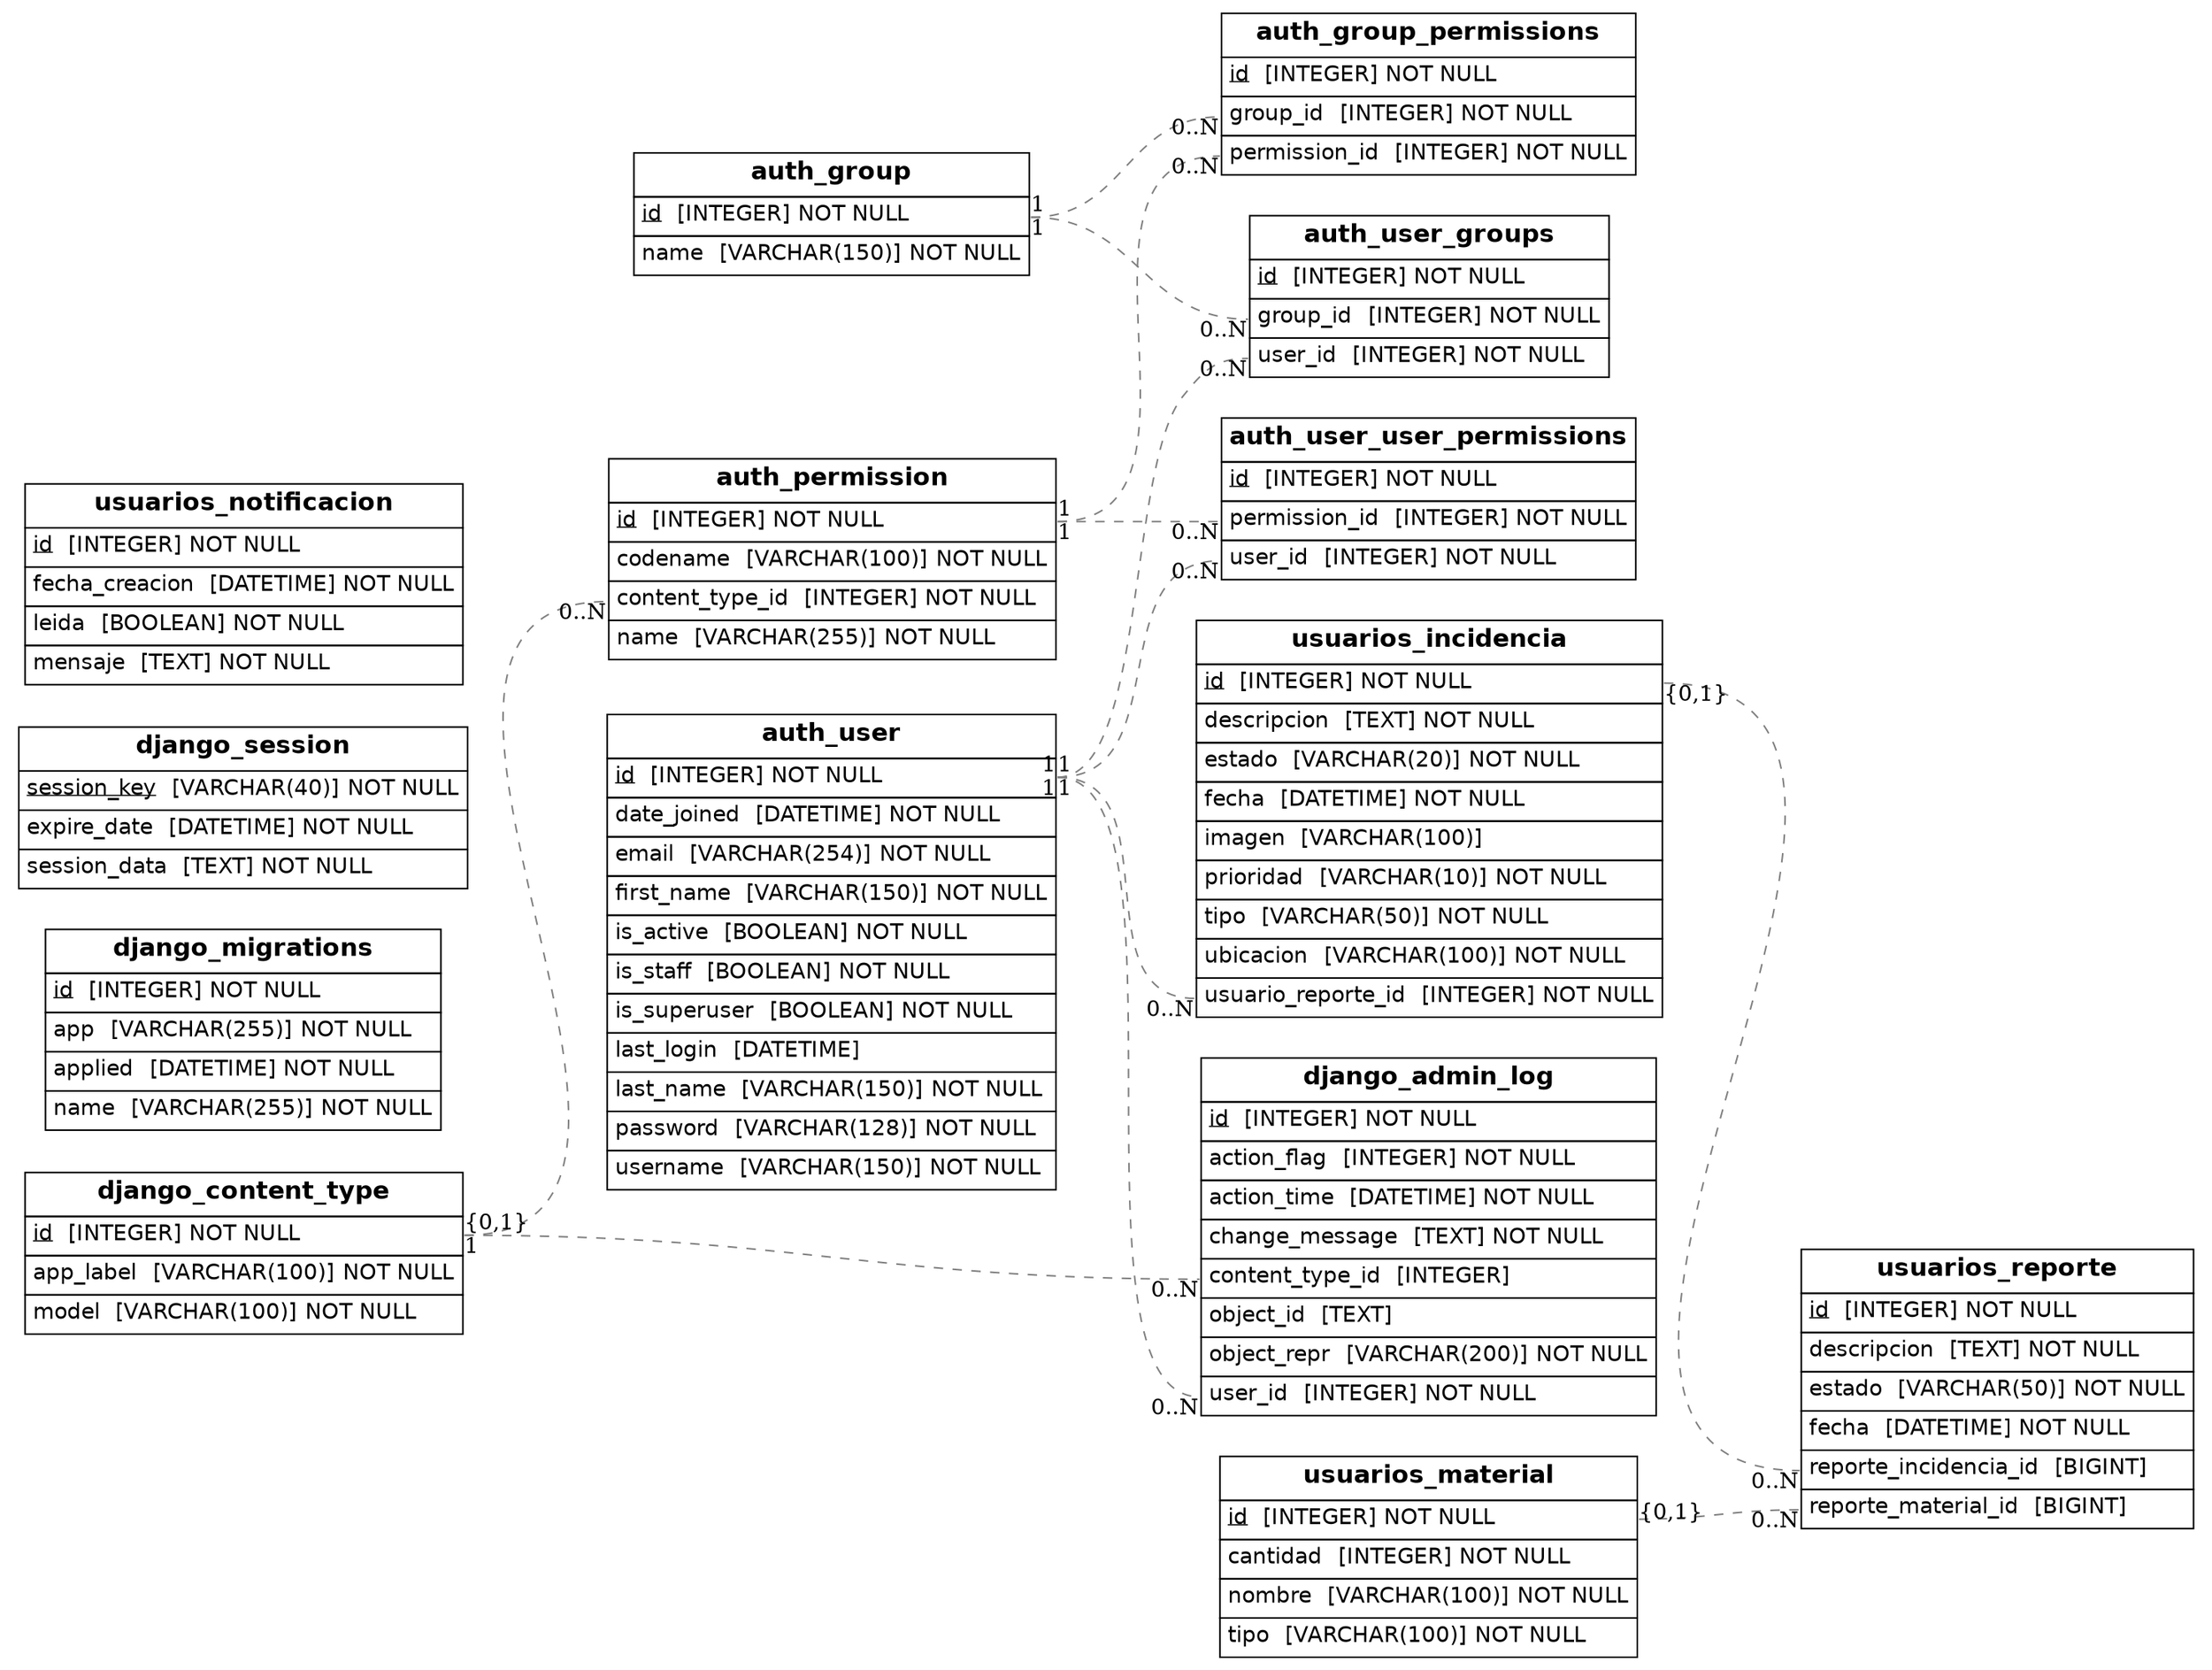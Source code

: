 
      graph {
         graph [rankdir=LR];
         node [label="\N",
             shape=plaintext
         ];
         edge [color=gray50,
             minlen=2,
             style=dashed
         ];
      
"auth_group" [label=<<FONT FACE="Helvetica"><TABLE BORDER="0" CELLBORDER="1" CELLPADDING="4" CELLSPACING="0"><TR><TD><B><FONT POINT-SIZE="16">auth_group</FONT></B></TD></TR><TR><TD ALIGN="LEFT" PORT="id"><u><FONT>id</FONT></u> <FONT> [INTEGER]</FONT> NOT NULL</TD></TR><TR><TD ALIGN="LEFT" PORT="name"><FONT>name</FONT> <FONT> [VARCHAR(150)]</FONT> NOT NULL</TD></TR></TABLE></FONT>>];
"auth_group_permissions" [label=<<FONT FACE="Helvetica"><TABLE BORDER="0" CELLBORDER="1" CELLPADDING="4" CELLSPACING="0"><TR><TD><B><FONT POINT-SIZE="16">auth_group_permissions</FONT></B></TD></TR><TR><TD ALIGN="LEFT" PORT="id"><u><FONT>id</FONT></u> <FONT> [INTEGER]</FONT> NOT NULL</TD></TR><TR><TD ALIGN="LEFT" PORT="group_id"><FONT>group_id</FONT> <FONT> [INTEGER]</FONT> NOT NULL</TD></TR><TR><TD ALIGN="LEFT" PORT="permission_id"><FONT>permission_id</FONT> <FONT> [INTEGER]</FONT> NOT NULL</TD></TR></TABLE></FONT>>];
"auth_permission" [label=<<FONT FACE="Helvetica"><TABLE BORDER="0" CELLBORDER="1" CELLPADDING="4" CELLSPACING="0"><TR><TD><B><FONT POINT-SIZE="16">auth_permission</FONT></B></TD></TR><TR><TD ALIGN="LEFT" PORT="id"><u><FONT>id</FONT></u> <FONT> [INTEGER]</FONT> NOT NULL</TD></TR><TR><TD ALIGN="LEFT" PORT="codename"><FONT>codename</FONT> <FONT> [VARCHAR(100)]</FONT> NOT NULL</TD></TR><TR><TD ALIGN="LEFT" PORT="content_type_id"><FONT>content_type_id</FONT> <FONT> [INTEGER]</FONT> NOT NULL</TD></TR><TR><TD ALIGN="LEFT" PORT="name"><FONT>name</FONT> <FONT> [VARCHAR(255)]</FONT> NOT NULL</TD></TR></TABLE></FONT>>];
"django_content_type" [label=<<FONT FACE="Helvetica"><TABLE BORDER="0" CELLBORDER="1" CELLPADDING="4" CELLSPACING="0"><TR><TD><B><FONT POINT-SIZE="16">django_content_type</FONT></B></TD></TR><TR><TD ALIGN="LEFT" PORT="id"><u><FONT>id</FONT></u> <FONT> [INTEGER]</FONT> NOT NULL</TD></TR><TR><TD ALIGN="LEFT" PORT="app_label"><FONT>app_label</FONT> <FONT> [VARCHAR(100)]</FONT> NOT NULL</TD></TR><TR><TD ALIGN="LEFT" PORT="model"><FONT>model</FONT> <FONT> [VARCHAR(100)]</FONT> NOT NULL</TD></TR></TABLE></FONT>>];
"auth_user" [label=<<FONT FACE="Helvetica"><TABLE BORDER="0" CELLBORDER="1" CELLPADDING="4" CELLSPACING="0"><TR><TD><B><FONT POINT-SIZE="16">auth_user</FONT></B></TD></TR><TR><TD ALIGN="LEFT" PORT="id"><u><FONT>id</FONT></u> <FONT> [INTEGER]</FONT> NOT NULL</TD></TR><TR><TD ALIGN="LEFT" PORT="date_joined"><FONT>date_joined</FONT> <FONT> [DATETIME]</FONT> NOT NULL</TD></TR><TR><TD ALIGN="LEFT" PORT="email"><FONT>email</FONT> <FONT> [VARCHAR(254)]</FONT> NOT NULL</TD></TR><TR><TD ALIGN="LEFT" PORT="first_name"><FONT>first_name</FONT> <FONT> [VARCHAR(150)]</FONT> NOT NULL</TD></TR><TR><TD ALIGN="LEFT" PORT="is_active"><FONT>is_active</FONT> <FONT> [BOOLEAN]</FONT> NOT NULL</TD></TR><TR><TD ALIGN="LEFT" PORT="is_staff"><FONT>is_staff</FONT> <FONT> [BOOLEAN]</FONT> NOT NULL</TD></TR><TR><TD ALIGN="LEFT" PORT="is_superuser"><FONT>is_superuser</FONT> <FONT> [BOOLEAN]</FONT> NOT NULL</TD></TR><TR><TD ALIGN="LEFT" PORT="last_login"><FONT>last_login</FONT> <FONT> [DATETIME]</FONT></TD></TR><TR><TD ALIGN="LEFT" PORT="last_name"><FONT>last_name</FONT> <FONT> [VARCHAR(150)]</FONT> NOT NULL</TD></TR><TR><TD ALIGN="LEFT" PORT="password"><FONT>password</FONT> <FONT> [VARCHAR(128)]</FONT> NOT NULL</TD></TR><TR><TD ALIGN="LEFT" PORT="username"><FONT>username</FONT> <FONT> [VARCHAR(150)]</FONT> NOT NULL</TD></TR></TABLE></FONT>>];
"auth_user_groups" [label=<<FONT FACE="Helvetica"><TABLE BORDER="0" CELLBORDER="1" CELLPADDING="4" CELLSPACING="0"><TR><TD><B><FONT POINT-SIZE="16">auth_user_groups</FONT></B></TD></TR><TR><TD ALIGN="LEFT" PORT="id"><u><FONT>id</FONT></u> <FONT> [INTEGER]</FONT> NOT NULL</TD></TR><TR><TD ALIGN="LEFT" PORT="group_id"><FONT>group_id</FONT> <FONT> [INTEGER]</FONT> NOT NULL</TD></TR><TR><TD ALIGN="LEFT" PORT="user_id"><FONT>user_id</FONT> <FONT> [INTEGER]</FONT> NOT NULL</TD></TR></TABLE></FONT>>];
"auth_user_user_permissions" [label=<<FONT FACE="Helvetica"><TABLE BORDER="0" CELLBORDER="1" CELLPADDING="4" CELLSPACING="0"><TR><TD><B><FONT POINT-SIZE="16">auth_user_user_permissions</FONT></B></TD></TR><TR><TD ALIGN="LEFT" PORT="id"><u><FONT>id</FONT></u> <FONT> [INTEGER]</FONT> NOT NULL</TD></TR><TR><TD ALIGN="LEFT" PORT="permission_id"><FONT>permission_id</FONT> <FONT> [INTEGER]</FONT> NOT NULL</TD></TR><TR><TD ALIGN="LEFT" PORT="user_id"><FONT>user_id</FONT> <FONT> [INTEGER]</FONT> NOT NULL</TD></TR></TABLE></FONT>>];
"django_admin_log" [label=<<FONT FACE="Helvetica"><TABLE BORDER="0" CELLBORDER="1" CELLPADDING="4" CELLSPACING="0"><TR><TD><B><FONT POINT-SIZE="16">django_admin_log</FONT></B></TD></TR><TR><TD ALIGN="LEFT" PORT="id"><u><FONT>id</FONT></u> <FONT> [INTEGER]</FONT> NOT NULL</TD></TR><TR><TD ALIGN="LEFT" PORT="action_flag"><FONT>action_flag</FONT> <FONT> [INTEGER]</FONT> NOT NULL</TD></TR><TR><TD ALIGN="LEFT" PORT="action_time"><FONT>action_time</FONT> <FONT> [DATETIME]</FONT> NOT NULL</TD></TR><TR><TD ALIGN="LEFT" PORT="change_message"><FONT>change_message</FONT> <FONT> [TEXT]</FONT> NOT NULL</TD></TR><TR><TD ALIGN="LEFT" PORT="content_type_id"><FONT>content_type_id</FONT> <FONT> [INTEGER]</FONT></TD></TR><TR><TD ALIGN="LEFT" PORT="object_id"><FONT>object_id</FONT> <FONT> [TEXT]</FONT></TD></TR><TR><TD ALIGN="LEFT" PORT="object_repr"><FONT>object_repr</FONT> <FONT> [VARCHAR(200)]</FONT> NOT NULL</TD></TR><TR><TD ALIGN="LEFT" PORT="user_id"><FONT>user_id</FONT> <FONT> [INTEGER]</FONT> NOT NULL</TD></TR></TABLE></FONT>>];
"django_migrations" [label=<<FONT FACE="Helvetica"><TABLE BORDER="0" CELLBORDER="1" CELLPADDING="4" CELLSPACING="0"><TR><TD><B><FONT POINT-SIZE="16">django_migrations</FONT></B></TD></TR><TR><TD ALIGN="LEFT" PORT="id"><u><FONT>id</FONT></u> <FONT> [INTEGER]</FONT> NOT NULL</TD></TR><TR><TD ALIGN="LEFT" PORT="app"><FONT>app</FONT> <FONT> [VARCHAR(255)]</FONT> NOT NULL</TD></TR><TR><TD ALIGN="LEFT" PORT="applied"><FONT>applied</FONT> <FONT> [DATETIME]</FONT> NOT NULL</TD></TR><TR><TD ALIGN="LEFT" PORT="name"><FONT>name</FONT> <FONT> [VARCHAR(255)]</FONT> NOT NULL</TD></TR></TABLE></FONT>>];
"django_session" [label=<<FONT FACE="Helvetica"><TABLE BORDER="0" CELLBORDER="1" CELLPADDING="4" CELLSPACING="0"><TR><TD><B><FONT POINT-SIZE="16">django_session</FONT></B></TD></TR><TR><TD ALIGN="LEFT" PORT="session_key"><u><FONT>session_key</FONT></u> <FONT> [VARCHAR(40)]</FONT> NOT NULL</TD></TR><TR><TD ALIGN="LEFT" PORT="expire_date"><FONT>expire_date</FONT> <FONT> [DATETIME]</FONT> NOT NULL</TD></TR><TR><TD ALIGN="LEFT" PORT="session_data"><FONT>session_data</FONT> <FONT> [TEXT]</FONT> NOT NULL</TD></TR></TABLE></FONT>>];
"usuarios_incidencia" [label=<<FONT FACE="Helvetica"><TABLE BORDER="0" CELLBORDER="1" CELLPADDING="4" CELLSPACING="0"><TR><TD><B><FONT POINT-SIZE="16">usuarios_incidencia</FONT></B></TD></TR><TR><TD ALIGN="LEFT" PORT="id"><u><FONT>id</FONT></u> <FONT> [INTEGER]</FONT> NOT NULL</TD></TR><TR><TD ALIGN="LEFT" PORT="descripcion"><FONT>descripcion</FONT> <FONT> [TEXT]</FONT> NOT NULL</TD></TR><TR><TD ALIGN="LEFT" PORT="estado"><FONT>estado</FONT> <FONT> [VARCHAR(20)]</FONT> NOT NULL</TD></TR><TR><TD ALIGN="LEFT" PORT="fecha"><FONT>fecha</FONT> <FONT> [DATETIME]</FONT> NOT NULL</TD></TR><TR><TD ALIGN="LEFT" PORT="imagen"><FONT>imagen</FONT> <FONT> [VARCHAR(100)]</FONT></TD></TR><TR><TD ALIGN="LEFT" PORT="prioridad"><FONT>prioridad</FONT> <FONT> [VARCHAR(10)]</FONT> NOT NULL</TD></TR><TR><TD ALIGN="LEFT" PORT="tipo"><FONT>tipo</FONT> <FONT> [VARCHAR(50)]</FONT> NOT NULL</TD></TR><TR><TD ALIGN="LEFT" PORT="ubicacion"><FONT>ubicacion</FONT> <FONT> [VARCHAR(100)]</FONT> NOT NULL</TD></TR><TR><TD ALIGN="LEFT" PORT="usuario_reporte_id"><FONT>usuario_reporte_id</FONT> <FONT> [INTEGER]</FONT> NOT NULL</TD></TR></TABLE></FONT>>];
"usuarios_material" [label=<<FONT FACE="Helvetica"><TABLE BORDER="0" CELLBORDER="1" CELLPADDING="4" CELLSPACING="0"><TR><TD><B><FONT POINT-SIZE="16">usuarios_material</FONT></B></TD></TR><TR><TD ALIGN="LEFT" PORT="id"><u><FONT>id</FONT></u> <FONT> [INTEGER]</FONT> NOT NULL</TD></TR><TR><TD ALIGN="LEFT" PORT="cantidad"><FONT>cantidad</FONT> <FONT> [INTEGER]</FONT> NOT NULL</TD></TR><TR><TD ALIGN="LEFT" PORT="nombre"><FONT>nombre</FONT> <FONT> [VARCHAR(100)]</FONT> NOT NULL</TD></TR><TR><TD ALIGN="LEFT" PORT="tipo"><FONT>tipo</FONT> <FONT> [VARCHAR(100)]</FONT> NOT NULL</TD></TR></TABLE></FONT>>];
"usuarios_notificacion" [label=<<FONT FACE="Helvetica"><TABLE BORDER="0" CELLBORDER="1" CELLPADDING="4" CELLSPACING="0"><TR><TD><B><FONT POINT-SIZE="16">usuarios_notificacion</FONT></B></TD></TR><TR><TD ALIGN="LEFT" PORT="id"><u><FONT>id</FONT></u> <FONT> [INTEGER]</FONT> NOT NULL</TD></TR><TR><TD ALIGN="LEFT" PORT="fecha_creacion"><FONT>fecha_creacion</FONT> <FONT> [DATETIME]</FONT> NOT NULL</TD></TR><TR><TD ALIGN="LEFT" PORT="leida"><FONT>leida</FONT> <FONT> [BOOLEAN]</FONT> NOT NULL</TD></TR><TR><TD ALIGN="LEFT" PORT="mensaje"><FONT>mensaje</FONT> <FONT> [TEXT]</FONT> NOT NULL</TD></TR></TABLE></FONT>>];
"usuarios_reporte" [label=<<FONT FACE="Helvetica"><TABLE BORDER="0" CELLBORDER="1" CELLPADDING="4" CELLSPACING="0"><TR><TD><B><FONT POINT-SIZE="16">usuarios_reporte</FONT></B></TD></TR><TR><TD ALIGN="LEFT" PORT="id"><u><FONT>id</FONT></u> <FONT> [INTEGER]</FONT> NOT NULL</TD></TR><TR><TD ALIGN="LEFT" PORT="descripcion"><FONT>descripcion</FONT> <FONT> [TEXT]</FONT> NOT NULL</TD></TR><TR><TD ALIGN="LEFT" PORT="estado"><FONT>estado</FONT> <FONT> [VARCHAR(50)]</FONT> NOT NULL</TD></TR><TR><TD ALIGN="LEFT" PORT="fecha"><FONT>fecha</FONT> <FONT> [DATETIME]</FONT> NOT NULL</TD></TR><TR><TD ALIGN="LEFT" PORT="reporte_incidencia_id"><FONT>reporte_incidencia_id</FONT> <FONT> [BIGINT]</FONT></TD></TR><TR><TD ALIGN="LEFT" PORT="reporte_material_id"><FONT>reporte_material_id</FONT> <FONT> [BIGINT]</FONT></TD></TR></TABLE></FONT>>];
"auth_group":"id" -- "auth_group_permissions":"group_id" [taillabel=<<FONT>1</FONT>>,headlabel=<<FONT>0..N</FONT>>];
"auth_permission":"id" -- "auth_group_permissions":"permission_id" [taillabel=<<FONT>1</FONT>>,headlabel=<<FONT>0..N</FONT>>];
"django_content_type":"id" -- "auth_permission":"content_type_id" [taillabel=<<FONT>1</FONT>>,headlabel=<<FONT>0..N</FONT>>];
"auth_group":"id" -- "auth_user_groups":"group_id" [taillabel=<<FONT>1</FONT>>,headlabel=<<FONT>0..N</FONT>>];
"auth_user":"id" -- "auth_user_groups":"user_id" [taillabel=<<FONT>1</FONT>>,headlabel=<<FONT>0..N</FONT>>];
"auth_permission":"id" -- "auth_user_user_permissions":"permission_id" [taillabel=<<FONT>1</FONT>>,headlabel=<<FONT>0..N</FONT>>];
"auth_user":"id" -- "auth_user_user_permissions":"user_id" [taillabel=<<FONT>1</FONT>>,headlabel=<<FONT>0..N</FONT>>];
"auth_user":"id" -- "django_admin_log":"user_id" [taillabel=<<FONT>1</FONT>>,headlabel=<<FONT>0..N</FONT>>];
"django_content_type":"id" -- "django_admin_log":"content_type_id" [taillabel=<<FONT>{0,1}</FONT>>,headlabel=<<FONT>0..N</FONT>>];
"auth_user":"id" -- "usuarios_incidencia":"usuario_reporte_id" [taillabel=<<FONT>1</FONT>>,headlabel=<<FONT>0..N</FONT>>];
"usuarios_material":"id" -- "usuarios_reporte":"reporte_material_id" [taillabel=<<FONT>{0,1}</FONT>>,headlabel=<<FONT>0..N</FONT>>];
"usuarios_incidencia":"id" -- "usuarios_reporte":"reporte_incidencia_id" [taillabel=<<FONT>{0,1}</FONT>>,headlabel=<<FONT>0..N</FONT>>];
}
